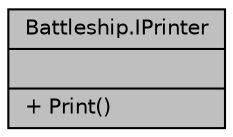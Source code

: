 digraph "Battleship.IPrinter"
{
 // INTERACTIVE_SVG=YES
 // LATEX_PDF_SIZE
  edge [fontname="Helvetica",fontsize="10",labelfontname="Helvetica",labelfontsize="10"];
  node [fontname="Helvetica",fontsize="10",shape=record];
  Node1 [label="{Battleship.IPrinter\n||+ Print()\l}",height=0.2,width=0.4,color="black", fillcolor="grey75", style="filled", fontcolor="black",tooltip="Se crea interfaz en caso de que en el futuro haya una nueva forma de imprimir información...."];
}
